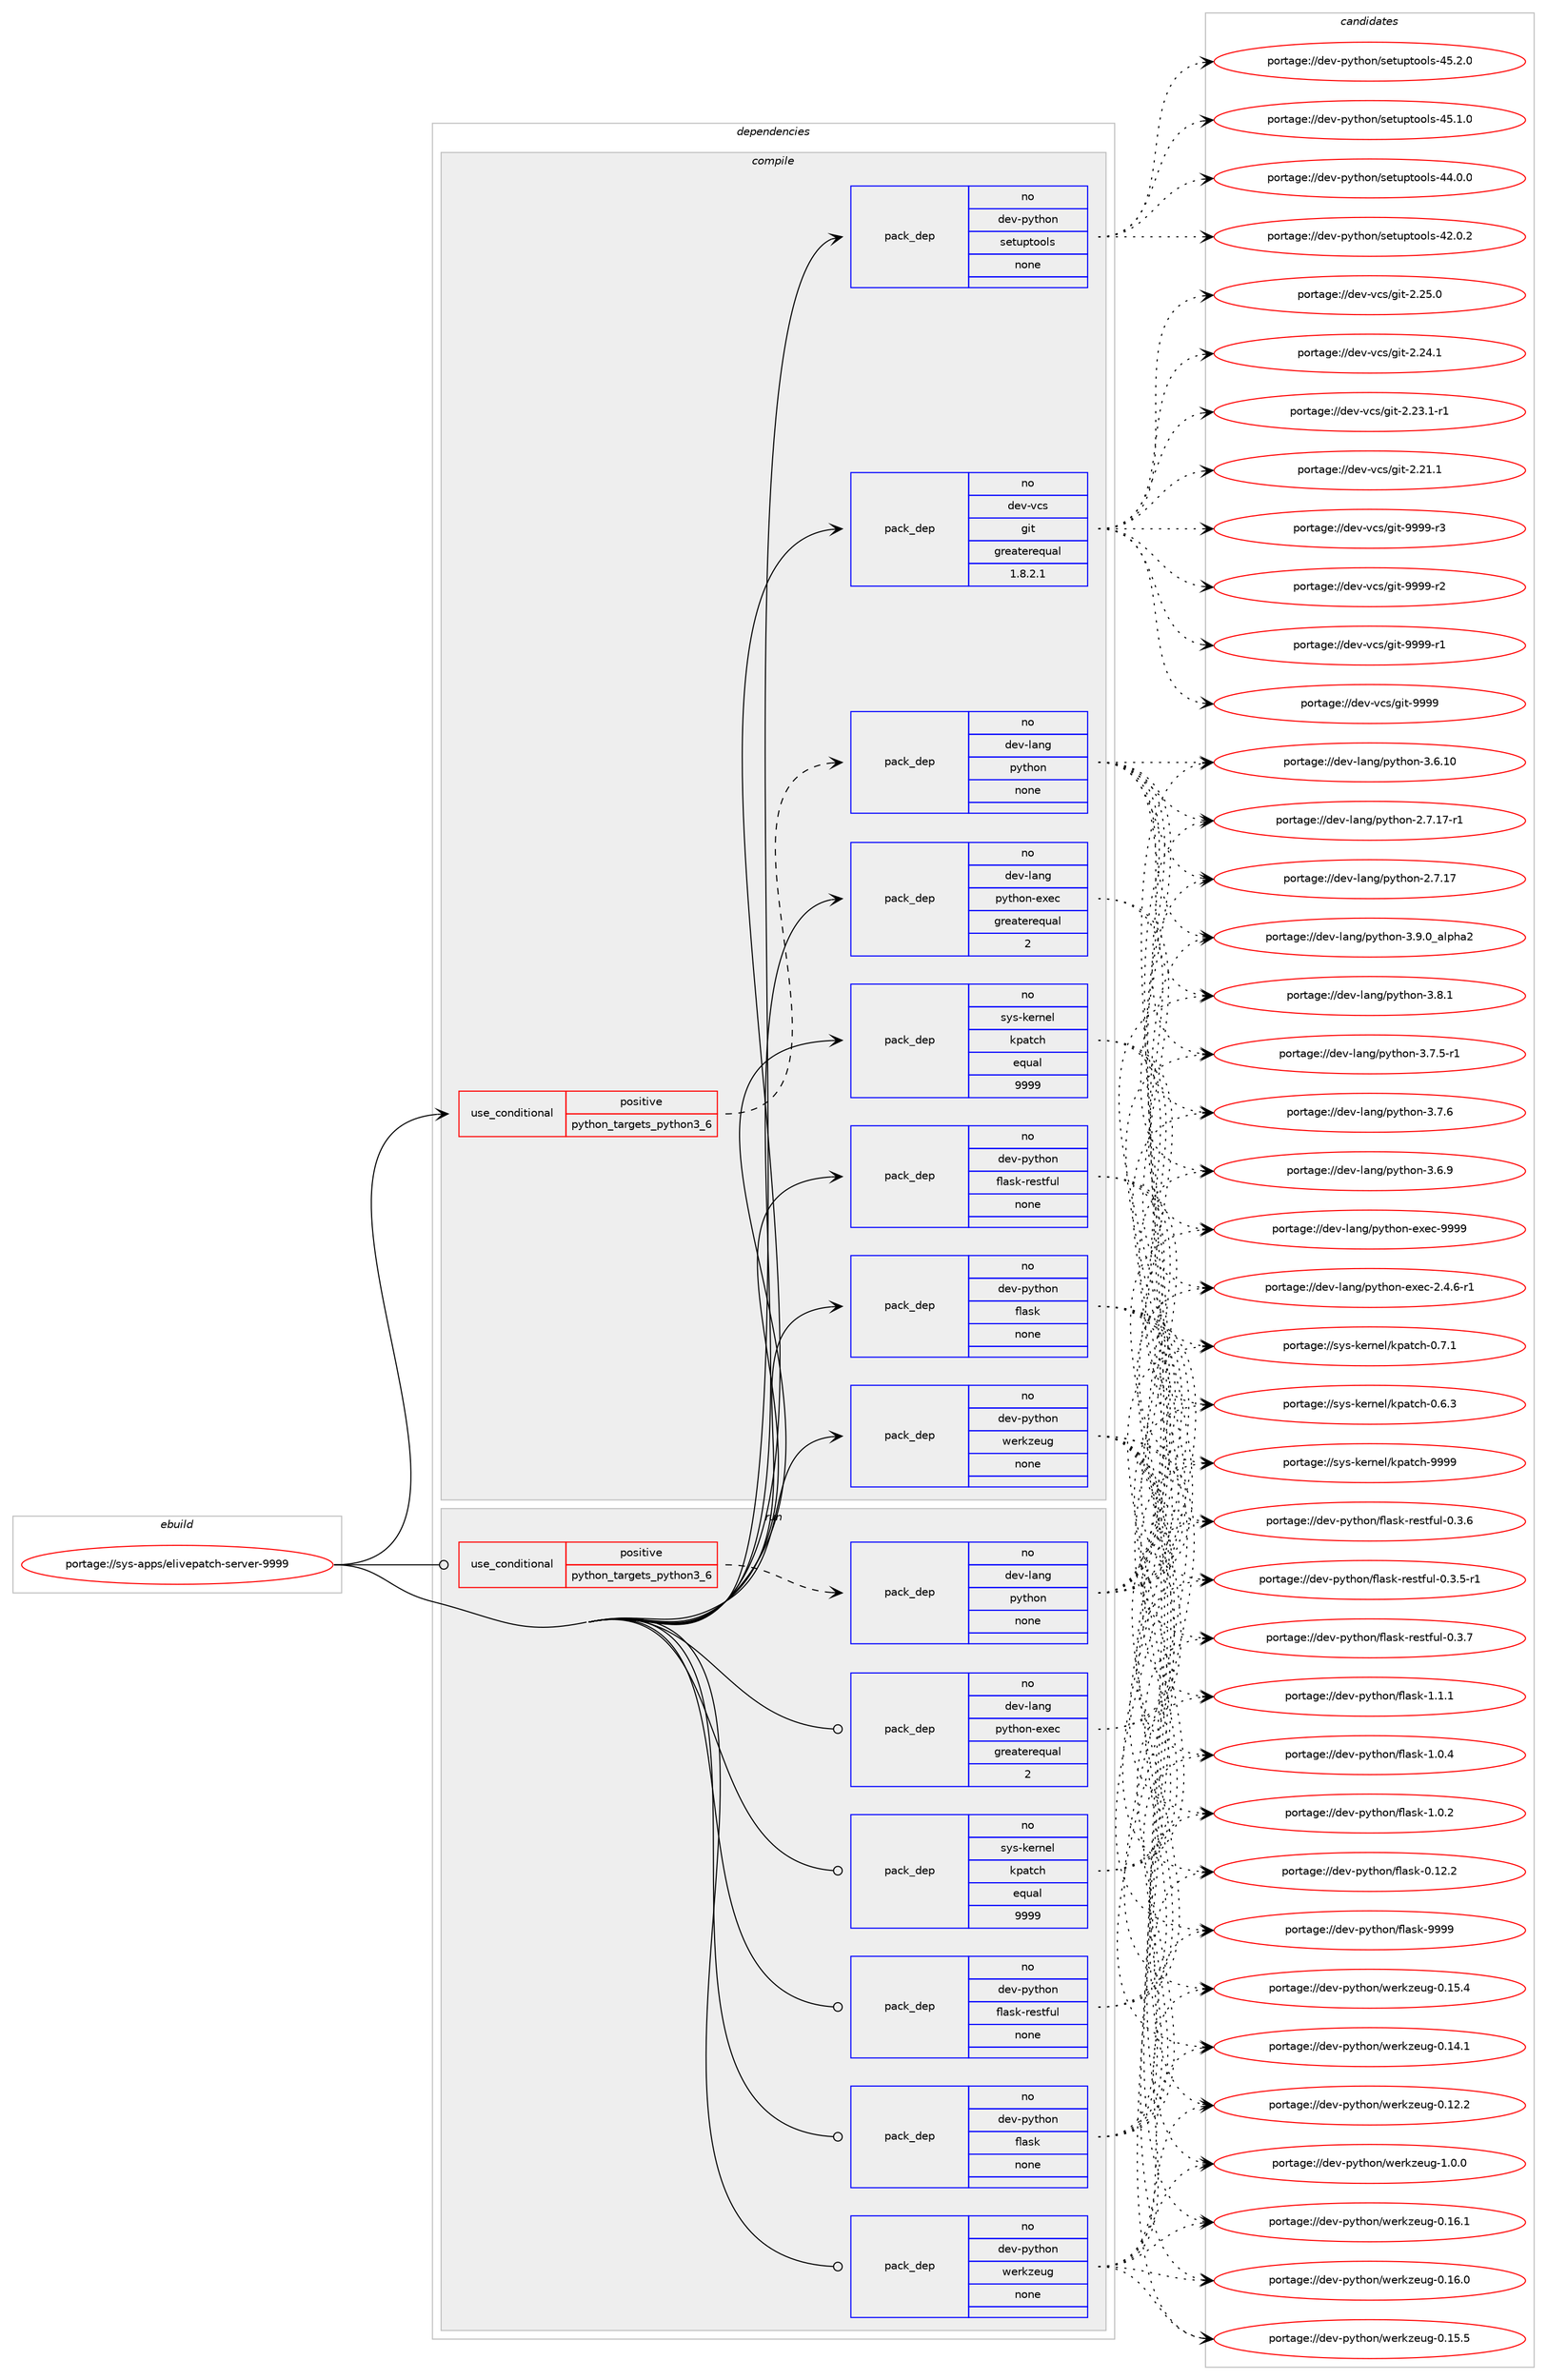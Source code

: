 digraph prolog {

# *************
# Graph options
# *************

newrank=true;
concentrate=true;
compound=true;
graph [rankdir=LR,fontname=Helvetica,fontsize=10,ranksep=1.5];#, ranksep=2.5, nodesep=0.2];
edge  [arrowhead=vee];
node  [fontname=Helvetica,fontsize=10];

# **********
# The ebuild
# **********

subgraph cluster_leftcol {
color=gray;
rank=same;
label=<<i>ebuild</i>>;
id [label="portage://sys-apps/elivepatch-server-9999", color=red, width=4, href="../sys-apps/elivepatch-server-9999.svg"];
}

# ****************
# The dependencies
# ****************

subgraph cluster_midcol {
color=gray;
label=<<i>dependencies</i>>;
subgraph cluster_compile {
fillcolor="#eeeeee";
style=filled;
label=<<i>compile</i>>;
subgraph cond15204 {
dependency69301 [label=<<TABLE BORDER="0" CELLBORDER="1" CELLSPACING="0" CELLPADDING="4"><TR><TD ROWSPAN="3" CELLPADDING="10">use_conditional</TD></TR><TR><TD>positive</TD></TR><TR><TD>python_targets_python3_6</TD></TR></TABLE>>, shape=none, color=red];
subgraph pack52738 {
dependency69302 [label=<<TABLE BORDER="0" CELLBORDER="1" CELLSPACING="0" CELLPADDING="4" WIDTH="220"><TR><TD ROWSPAN="6" CELLPADDING="30">pack_dep</TD></TR><TR><TD WIDTH="110">no</TD></TR><TR><TD>dev-lang</TD></TR><TR><TD>python</TD></TR><TR><TD>none</TD></TR><TR><TD></TD></TR></TABLE>>, shape=none, color=blue];
}
dependency69301:e -> dependency69302:w [weight=20,style="dashed",arrowhead="vee"];
}
id:e -> dependency69301:w [weight=20,style="solid",arrowhead="vee"];
subgraph pack52739 {
dependency69303 [label=<<TABLE BORDER="0" CELLBORDER="1" CELLSPACING="0" CELLPADDING="4" WIDTH="220"><TR><TD ROWSPAN="6" CELLPADDING="30">pack_dep</TD></TR><TR><TD WIDTH="110">no</TD></TR><TR><TD>dev-lang</TD></TR><TR><TD>python-exec</TD></TR><TR><TD>greaterequal</TD></TR><TR><TD>2</TD></TR></TABLE>>, shape=none, color=blue];
}
id:e -> dependency69303:w [weight=20,style="solid",arrowhead="vee"];
subgraph pack52740 {
dependency69304 [label=<<TABLE BORDER="0" CELLBORDER="1" CELLSPACING="0" CELLPADDING="4" WIDTH="220"><TR><TD ROWSPAN="6" CELLPADDING="30">pack_dep</TD></TR><TR><TD WIDTH="110">no</TD></TR><TR><TD>dev-python</TD></TR><TR><TD>flask</TD></TR><TR><TD>none</TD></TR><TR><TD></TD></TR></TABLE>>, shape=none, color=blue];
}
id:e -> dependency69304:w [weight=20,style="solid",arrowhead="vee"];
subgraph pack52741 {
dependency69305 [label=<<TABLE BORDER="0" CELLBORDER="1" CELLSPACING="0" CELLPADDING="4" WIDTH="220"><TR><TD ROWSPAN="6" CELLPADDING="30">pack_dep</TD></TR><TR><TD WIDTH="110">no</TD></TR><TR><TD>dev-python</TD></TR><TR><TD>flask-restful</TD></TR><TR><TD>none</TD></TR><TR><TD></TD></TR></TABLE>>, shape=none, color=blue];
}
id:e -> dependency69305:w [weight=20,style="solid",arrowhead="vee"];
subgraph pack52742 {
dependency69306 [label=<<TABLE BORDER="0" CELLBORDER="1" CELLSPACING="0" CELLPADDING="4" WIDTH="220"><TR><TD ROWSPAN="6" CELLPADDING="30">pack_dep</TD></TR><TR><TD WIDTH="110">no</TD></TR><TR><TD>dev-python</TD></TR><TR><TD>setuptools</TD></TR><TR><TD>none</TD></TR><TR><TD></TD></TR></TABLE>>, shape=none, color=blue];
}
id:e -> dependency69306:w [weight=20,style="solid",arrowhead="vee"];
subgraph pack52743 {
dependency69307 [label=<<TABLE BORDER="0" CELLBORDER="1" CELLSPACING="0" CELLPADDING="4" WIDTH="220"><TR><TD ROWSPAN="6" CELLPADDING="30">pack_dep</TD></TR><TR><TD WIDTH="110">no</TD></TR><TR><TD>dev-python</TD></TR><TR><TD>werkzeug</TD></TR><TR><TD>none</TD></TR><TR><TD></TD></TR></TABLE>>, shape=none, color=blue];
}
id:e -> dependency69307:w [weight=20,style="solid",arrowhead="vee"];
subgraph pack52744 {
dependency69308 [label=<<TABLE BORDER="0" CELLBORDER="1" CELLSPACING="0" CELLPADDING="4" WIDTH="220"><TR><TD ROWSPAN="6" CELLPADDING="30">pack_dep</TD></TR><TR><TD WIDTH="110">no</TD></TR><TR><TD>dev-vcs</TD></TR><TR><TD>git</TD></TR><TR><TD>greaterequal</TD></TR><TR><TD>1.8.2.1</TD></TR></TABLE>>, shape=none, color=blue];
}
id:e -> dependency69308:w [weight=20,style="solid",arrowhead="vee"];
subgraph pack52745 {
dependency69309 [label=<<TABLE BORDER="0" CELLBORDER="1" CELLSPACING="0" CELLPADDING="4" WIDTH="220"><TR><TD ROWSPAN="6" CELLPADDING="30">pack_dep</TD></TR><TR><TD WIDTH="110">no</TD></TR><TR><TD>sys-kernel</TD></TR><TR><TD>kpatch</TD></TR><TR><TD>equal</TD></TR><TR><TD>9999</TD></TR></TABLE>>, shape=none, color=blue];
}
id:e -> dependency69309:w [weight=20,style="solid",arrowhead="vee"];
}
subgraph cluster_compileandrun {
fillcolor="#eeeeee";
style=filled;
label=<<i>compile and run</i>>;
}
subgraph cluster_run {
fillcolor="#eeeeee";
style=filled;
label=<<i>run</i>>;
subgraph cond15205 {
dependency69310 [label=<<TABLE BORDER="0" CELLBORDER="1" CELLSPACING="0" CELLPADDING="4"><TR><TD ROWSPAN="3" CELLPADDING="10">use_conditional</TD></TR><TR><TD>positive</TD></TR><TR><TD>python_targets_python3_6</TD></TR></TABLE>>, shape=none, color=red];
subgraph pack52746 {
dependency69311 [label=<<TABLE BORDER="0" CELLBORDER="1" CELLSPACING="0" CELLPADDING="4" WIDTH="220"><TR><TD ROWSPAN="6" CELLPADDING="30">pack_dep</TD></TR><TR><TD WIDTH="110">no</TD></TR><TR><TD>dev-lang</TD></TR><TR><TD>python</TD></TR><TR><TD>none</TD></TR><TR><TD></TD></TR></TABLE>>, shape=none, color=blue];
}
dependency69310:e -> dependency69311:w [weight=20,style="dashed",arrowhead="vee"];
}
id:e -> dependency69310:w [weight=20,style="solid",arrowhead="odot"];
subgraph pack52747 {
dependency69312 [label=<<TABLE BORDER="0" CELLBORDER="1" CELLSPACING="0" CELLPADDING="4" WIDTH="220"><TR><TD ROWSPAN="6" CELLPADDING="30">pack_dep</TD></TR><TR><TD WIDTH="110">no</TD></TR><TR><TD>dev-lang</TD></TR><TR><TD>python-exec</TD></TR><TR><TD>greaterequal</TD></TR><TR><TD>2</TD></TR></TABLE>>, shape=none, color=blue];
}
id:e -> dependency69312:w [weight=20,style="solid",arrowhead="odot"];
subgraph pack52748 {
dependency69313 [label=<<TABLE BORDER="0" CELLBORDER="1" CELLSPACING="0" CELLPADDING="4" WIDTH="220"><TR><TD ROWSPAN="6" CELLPADDING="30">pack_dep</TD></TR><TR><TD WIDTH="110">no</TD></TR><TR><TD>dev-python</TD></TR><TR><TD>flask</TD></TR><TR><TD>none</TD></TR><TR><TD></TD></TR></TABLE>>, shape=none, color=blue];
}
id:e -> dependency69313:w [weight=20,style="solid",arrowhead="odot"];
subgraph pack52749 {
dependency69314 [label=<<TABLE BORDER="0" CELLBORDER="1" CELLSPACING="0" CELLPADDING="4" WIDTH="220"><TR><TD ROWSPAN="6" CELLPADDING="30">pack_dep</TD></TR><TR><TD WIDTH="110">no</TD></TR><TR><TD>dev-python</TD></TR><TR><TD>flask-restful</TD></TR><TR><TD>none</TD></TR><TR><TD></TD></TR></TABLE>>, shape=none, color=blue];
}
id:e -> dependency69314:w [weight=20,style="solid",arrowhead="odot"];
subgraph pack52750 {
dependency69315 [label=<<TABLE BORDER="0" CELLBORDER="1" CELLSPACING="0" CELLPADDING="4" WIDTH="220"><TR><TD ROWSPAN="6" CELLPADDING="30">pack_dep</TD></TR><TR><TD WIDTH="110">no</TD></TR><TR><TD>dev-python</TD></TR><TR><TD>werkzeug</TD></TR><TR><TD>none</TD></TR><TR><TD></TD></TR></TABLE>>, shape=none, color=blue];
}
id:e -> dependency69315:w [weight=20,style="solid",arrowhead="odot"];
subgraph pack52751 {
dependency69316 [label=<<TABLE BORDER="0" CELLBORDER="1" CELLSPACING="0" CELLPADDING="4" WIDTH="220"><TR><TD ROWSPAN="6" CELLPADDING="30">pack_dep</TD></TR><TR><TD WIDTH="110">no</TD></TR><TR><TD>sys-kernel</TD></TR><TR><TD>kpatch</TD></TR><TR><TD>equal</TD></TR><TR><TD>9999</TD></TR></TABLE>>, shape=none, color=blue];
}
id:e -> dependency69316:w [weight=20,style="solid",arrowhead="odot"];
}
}

# **************
# The candidates
# **************

subgraph cluster_choices {
rank=same;
color=gray;
label=<<i>candidates</i>>;

subgraph choice52738 {
color=black;
nodesep=1;
choice10010111845108971101034711212111610411111045514657464895971081121049750 [label="portage://dev-lang/python-3.9.0_alpha2", color=red, width=4,href="../dev-lang/python-3.9.0_alpha2.svg"];
choice100101118451089711010347112121116104111110455146564649 [label="portage://dev-lang/python-3.8.1", color=red, width=4,href="../dev-lang/python-3.8.1.svg"];
choice100101118451089711010347112121116104111110455146554654 [label="portage://dev-lang/python-3.7.6", color=red, width=4,href="../dev-lang/python-3.7.6.svg"];
choice1001011184510897110103471121211161041111104551465546534511449 [label="portage://dev-lang/python-3.7.5-r1", color=red, width=4,href="../dev-lang/python-3.7.5-r1.svg"];
choice100101118451089711010347112121116104111110455146544657 [label="portage://dev-lang/python-3.6.9", color=red, width=4,href="../dev-lang/python-3.6.9.svg"];
choice10010111845108971101034711212111610411111045514654464948 [label="portage://dev-lang/python-3.6.10", color=red, width=4,href="../dev-lang/python-3.6.10.svg"];
choice100101118451089711010347112121116104111110455046554649554511449 [label="portage://dev-lang/python-2.7.17-r1", color=red, width=4,href="../dev-lang/python-2.7.17-r1.svg"];
choice10010111845108971101034711212111610411111045504655464955 [label="portage://dev-lang/python-2.7.17", color=red, width=4,href="../dev-lang/python-2.7.17.svg"];
dependency69302:e -> choice10010111845108971101034711212111610411111045514657464895971081121049750:w [style=dotted,weight="100"];
dependency69302:e -> choice100101118451089711010347112121116104111110455146564649:w [style=dotted,weight="100"];
dependency69302:e -> choice100101118451089711010347112121116104111110455146554654:w [style=dotted,weight="100"];
dependency69302:e -> choice1001011184510897110103471121211161041111104551465546534511449:w [style=dotted,weight="100"];
dependency69302:e -> choice100101118451089711010347112121116104111110455146544657:w [style=dotted,weight="100"];
dependency69302:e -> choice10010111845108971101034711212111610411111045514654464948:w [style=dotted,weight="100"];
dependency69302:e -> choice100101118451089711010347112121116104111110455046554649554511449:w [style=dotted,weight="100"];
dependency69302:e -> choice10010111845108971101034711212111610411111045504655464955:w [style=dotted,weight="100"];
}
subgraph choice52739 {
color=black;
nodesep=1;
choice10010111845108971101034711212111610411111045101120101994557575757 [label="portage://dev-lang/python-exec-9999", color=red, width=4,href="../dev-lang/python-exec-9999.svg"];
choice10010111845108971101034711212111610411111045101120101994550465246544511449 [label="portage://dev-lang/python-exec-2.4.6-r1", color=red, width=4,href="../dev-lang/python-exec-2.4.6-r1.svg"];
dependency69303:e -> choice10010111845108971101034711212111610411111045101120101994557575757:w [style=dotted,weight="100"];
dependency69303:e -> choice10010111845108971101034711212111610411111045101120101994550465246544511449:w [style=dotted,weight="100"];
}
subgraph choice52740 {
color=black;
nodesep=1;
choice1001011184511212111610411111047102108971151074557575757 [label="portage://dev-python/flask-9999", color=red, width=4,href="../dev-python/flask-9999.svg"];
choice100101118451121211161041111104710210897115107454946494649 [label="portage://dev-python/flask-1.1.1", color=red, width=4,href="../dev-python/flask-1.1.1.svg"];
choice100101118451121211161041111104710210897115107454946484652 [label="portage://dev-python/flask-1.0.4", color=red, width=4,href="../dev-python/flask-1.0.4.svg"];
choice100101118451121211161041111104710210897115107454946484650 [label="portage://dev-python/flask-1.0.2", color=red, width=4,href="../dev-python/flask-1.0.2.svg"];
choice10010111845112121116104111110471021089711510745484649504650 [label="portage://dev-python/flask-0.12.2", color=red, width=4,href="../dev-python/flask-0.12.2.svg"];
dependency69304:e -> choice1001011184511212111610411111047102108971151074557575757:w [style=dotted,weight="100"];
dependency69304:e -> choice100101118451121211161041111104710210897115107454946494649:w [style=dotted,weight="100"];
dependency69304:e -> choice100101118451121211161041111104710210897115107454946484652:w [style=dotted,weight="100"];
dependency69304:e -> choice100101118451121211161041111104710210897115107454946484650:w [style=dotted,weight="100"];
dependency69304:e -> choice10010111845112121116104111110471021089711510745484649504650:w [style=dotted,weight="100"];
}
subgraph choice52741 {
color=black;
nodesep=1;
choice10010111845112121116104111110471021089711510745114101115116102117108454846514655 [label="portage://dev-python/flask-restful-0.3.7", color=red, width=4,href="../dev-python/flask-restful-0.3.7.svg"];
choice10010111845112121116104111110471021089711510745114101115116102117108454846514654 [label="portage://dev-python/flask-restful-0.3.6", color=red, width=4,href="../dev-python/flask-restful-0.3.6.svg"];
choice100101118451121211161041111104710210897115107451141011151161021171084548465146534511449 [label="portage://dev-python/flask-restful-0.3.5-r1", color=red, width=4,href="../dev-python/flask-restful-0.3.5-r1.svg"];
dependency69305:e -> choice10010111845112121116104111110471021089711510745114101115116102117108454846514655:w [style=dotted,weight="100"];
dependency69305:e -> choice10010111845112121116104111110471021089711510745114101115116102117108454846514654:w [style=dotted,weight="100"];
dependency69305:e -> choice100101118451121211161041111104710210897115107451141011151161021171084548465146534511449:w [style=dotted,weight="100"];
}
subgraph choice52742 {
color=black;
nodesep=1;
choice100101118451121211161041111104711510111611711211611111110811545525346504648 [label="portage://dev-python/setuptools-45.2.0", color=red, width=4,href="../dev-python/setuptools-45.2.0.svg"];
choice100101118451121211161041111104711510111611711211611111110811545525346494648 [label="portage://dev-python/setuptools-45.1.0", color=red, width=4,href="../dev-python/setuptools-45.1.0.svg"];
choice100101118451121211161041111104711510111611711211611111110811545525246484648 [label="portage://dev-python/setuptools-44.0.0", color=red, width=4,href="../dev-python/setuptools-44.0.0.svg"];
choice100101118451121211161041111104711510111611711211611111110811545525046484650 [label="portage://dev-python/setuptools-42.0.2", color=red, width=4,href="../dev-python/setuptools-42.0.2.svg"];
dependency69306:e -> choice100101118451121211161041111104711510111611711211611111110811545525346504648:w [style=dotted,weight="100"];
dependency69306:e -> choice100101118451121211161041111104711510111611711211611111110811545525346494648:w [style=dotted,weight="100"];
dependency69306:e -> choice100101118451121211161041111104711510111611711211611111110811545525246484648:w [style=dotted,weight="100"];
dependency69306:e -> choice100101118451121211161041111104711510111611711211611111110811545525046484650:w [style=dotted,weight="100"];
}
subgraph choice52743 {
color=black;
nodesep=1;
choice1001011184511212111610411111047119101114107122101117103454946484648 [label="portage://dev-python/werkzeug-1.0.0", color=red, width=4,href="../dev-python/werkzeug-1.0.0.svg"];
choice100101118451121211161041111104711910111410712210111710345484649544649 [label="portage://dev-python/werkzeug-0.16.1", color=red, width=4,href="../dev-python/werkzeug-0.16.1.svg"];
choice100101118451121211161041111104711910111410712210111710345484649544648 [label="portage://dev-python/werkzeug-0.16.0", color=red, width=4,href="../dev-python/werkzeug-0.16.0.svg"];
choice100101118451121211161041111104711910111410712210111710345484649534653 [label="portage://dev-python/werkzeug-0.15.5", color=red, width=4,href="../dev-python/werkzeug-0.15.5.svg"];
choice100101118451121211161041111104711910111410712210111710345484649534652 [label="portage://dev-python/werkzeug-0.15.4", color=red, width=4,href="../dev-python/werkzeug-0.15.4.svg"];
choice100101118451121211161041111104711910111410712210111710345484649524649 [label="portage://dev-python/werkzeug-0.14.1", color=red, width=4,href="../dev-python/werkzeug-0.14.1.svg"];
choice100101118451121211161041111104711910111410712210111710345484649504650 [label="portage://dev-python/werkzeug-0.12.2", color=red, width=4,href="../dev-python/werkzeug-0.12.2.svg"];
dependency69307:e -> choice1001011184511212111610411111047119101114107122101117103454946484648:w [style=dotted,weight="100"];
dependency69307:e -> choice100101118451121211161041111104711910111410712210111710345484649544649:w [style=dotted,weight="100"];
dependency69307:e -> choice100101118451121211161041111104711910111410712210111710345484649544648:w [style=dotted,weight="100"];
dependency69307:e -> choice100101118451121211161041111104711910111410712210111710345484649534653:w [style=dotted,weight="100"];
dependency69307:e -> choice100101118451121211161041111104711910111410712210111710345484649534652:w [style=dotted,weight="100"];
dependency69307:e -> choice100101118451121211161041111104711910111410712210111710345484649524649:w [style=dotted,weight="100"];
dependency69307:e -> choice100101118451121211161041111104711910111410712210111710345484649504650:w [style=dotted,weight="100"];
}
subgraph choice52744 {
color=black;
nodesep=1;
choice10010111845118991154710310511645575757574511451 [label="portage://dev-vcs/git-9999-r3", color=red, width=4,href="../dev-vcs/git-9999-r3.svg"];
choice10010111845118991154710310511645575757574511450 [label="portage://dev-vcs/git-9999-r2", color=red, width=4,href="../dev-vcs/git-9999-r2.svg"];
choice10010111845118991154710310511645575757574511449 [label="portage://dev-vcs/git-9999-r1", color=red, width=4,href="../dev-vcs/git-9999-r1.svg"];
choice1001011184511899115471031051164557575757 [label="portage://dev-vcs/git-9999", color=red, width=4,href="../dev-vcs/git-9999.svg"];
choice10010111845118991154710310511645504650534648 [label="portage://dev-vcs/git-2.25.0", color=red, width=4,href="../dev-vcs/git-2.25.0.svg"];
choice10010111845118991154710310511645504650524649 [label="portage://dev-vcs/git-2.24.1", color=red, width=4,href="../dev-vcs/git-2.24.1.svg"];
choice100101118451189911547103105116455046505146494511449 [label="portage://dev-vcs/git-2.23.1-r1", color=red, width=4,href="../dev-vcs/git-2.23.1-r1.svg"];
choice10010111845118991154710310511645504650494649 [label="portage://dev-vcs/git-2.21.1", color=red, width=4,href="../dev-vcs/git-2.21.1.svg"];
dependency69308:e -> choice10010111845118991154710310511645575757574511451:w [style=dotted,weight="100"];
dependency69308:e -> choice10010111845118991154710310511645575757574511450:w [style=dotted,weight="100"];
dependency69308:e -> choice10010111845118991154710310511645575757574511449:w [style=dotted,weight="100"];
dependency69308:e -> choice1001011184511899115471031051164557575757:w [style=dotted,weight="100"];
dependency69308:e -> choice10010111845118991154710310511645504650534648:w [style=dotted,weight="100"];
dependency69308:e -> choice10010111845118991154710310511645504650524649:w [style=dotted,weight="100"];
dependency69308:e -> choice100101118451189911547103105116455046505146494511449:w [style=dotted,weight="100"];
dependency69308:e -> choice10010111845118991154710310511645504650494649:w [style=dotted,weight="100"];
}
subgraph choice52745 {
color=black;
nodesep=1;
choice115121115451071011141101011084710711297116991044557575757 [label="portage://sys-kernel/kpatch-9999", color=red, width=4,href="../sys-kernel/kpatch-9999.svg"];
choice11512111545107101114110101108471071129711699104454846554649 [label="portage://sys-kernel/kpatch-0.7.1", color=red, width=4,href="../sys-kernel/kpatch-0.7.1.svg"];
choice11512111545107101114110101108471071129711699104454846544651 [label="portage://sys-kernel/kpatch-0.6.3", color=red, width=4,href="../sys-kernel/kpatch-0.6.3.svg"];
dependency69309:e -> choice115121115451071011141101011084710711297116991044557575757:w [style=dotted,weight="100"];
dependency69309:e -> choice11512111545107101114110101108471071129711699104454846554649:w [style=dotted,weight="100"];
dependency69309:e -> choice11512111545107101114110101108471071129711699104454846544651:w [style=dotted,weight="100"];
}
subgraph choice52746 {
color=black;
nodesep=1;
choice10010111845108971101034711212111610411111045514657464895971081121049750 [label="portage://dev-lang/python-3.9.0_alpha2", color=red, width=4,href="../dev-lang/python-3.9.0_alpha2.svg"];
choice100101118451089711010347112121116104111110455146564649 [label="portage://dev-lang/python-3.8.1", color=red, width=4,href="../dev-lang/python-3.8.1.svg"];
choice100101118451089711010347112121116104111110455146554654 [label="portage://dev-lang/python-3.7.6", color=red, width=4,href="../dev-lang/python-3.7.6.svg"];
choice1001011184510897110103471121211161041111104551465546534511449 [label="portage://dev-lang/python-3.7.5-r1", color=red, width=4,href="../dev-lang/python-3.7.5-r1.svg"];
choice100101118451089711010347112121116104111110455146544657 [label="portage://dev-lang/python-3.6.9", color=red, width=4,href="../dev-lang/python-3.6.9.svg"];
choice10010111845108971101034711212111610411111045514654464948 [label="portage://dev-lang/python-3.6.10", color=red, width=4,href="../dev-lang/python-3.6.10.svg"];
choice100101118451089711010347112121116104111110455046554649554511449 [label="portage://dev-lang/python-2.7.17-r1", color=red, width=4,href="../dev-lang/python-2.7.17-r1.svg"];
choice10010111845108971101034711212111610411111045504655464955 [label="portage://dev-lang/python-2.7.17", color=red, width=4,href="../dev-lang/python-2.7.17.svg"];
dependency69311:e -> choice10010111845108971101034711212111610411111045514657464895971081121049750:w [style=dotted,weight="100"];
dependency69311:e -> choice100101118451089711010347112121116104111110455146564649:w [style=dotted,weight="100"];
dependency69311:e -> choice100101118451089711010347112121116104111110455146554654:w [style=dotted,weight="100"];
dependency69311:e -> choice1001011184510897110103471121211161041111104551465546534511449:w [style=dotted,weight="100"];
dependency69311:e -> choice100101118451089711010347112121116104111110455146544657:w [style=dotted,weight="100"];
dependency69311:e -> choice10010111845108971101034711212111610411111045514654464948:w [style=dotted,weight="100"];
dependency69311:e -> choice100101118451089711010347112121116104111110455046554649554511449:w [style=dotted,weight="100"];
dependency69311:e -> choice10010111845108971101034711212111610411111045504655464955:w [style=dotted,weight="100"];
}
subgraph choice52747 {
color=black;
nodesep=1;
choice10010111845108971101034711212111610411111045101120101994557575757 [label="portage://dev-lang/python-exec-9999", color=red, width=4,href="../dev-lang/python-exec-9999.svg"];
choice10010111845108971101034711212111610411111045101120101994550465246544511449 [label="portage://dev-lang/python-exec-2.4.6-r1", color=red, width=4,href="../dev-lang/python-exec-2.4.6-r1.svg"];
dependency69312:e -> choice10010111845108971101034711212111610411111045101120101994557575757:w [style=dotted,weight="100"];
dependency69312:e -> choice10010111845108971101034711212111610411111045101120101994550465246544511449:w [style=dotted,weight="100"];
}
subgraph choice52748 {
color=black;
nodesep=1;
choice1001011184511212111610411111047102108971151074557575757 [label="portage://dev-python/flask-9999", color=red, width=4,href="../dev-python/flask-9999.svg"];
choice100101118451121211161041111104710210897115107454946494649 [label="portage://dev-python/flask-1.1.1", color=red, width=4,href="../dev-python/flask-1.1.1.svg"];
choice100101118451121211161041111104710210897115107454946484652 [label="portage://dev-python/flask-1.0.4", color=red, width=4,href="../dev-python/flask-1.0.4.svg"];
choice100101118451121211161041111104710210897115107454946484650 [label="portage://dev-python/flask-1.0.2", color=red, width=4,href="../dev-python/flask-1.0.2.svg"];
choice10010111845112121116104111110471021089711510745484649504650 [label="portage://dev-python/flask-0.12.2", color=red, width=4,href="../dev-python/flask-0.12.2.svg"];
dependency69313:e -> choice1001011184511212111610411111047102108971151074557575757:w [style=dotted,weight="100"];
dependency69313:e -> choice100101118451121211161041111104710210897115107454946494649:w [style=dotted,weight="100"];
dependency69313:e -> choice100101118451121211161041111104710210897115107454946484652:w [style=dotted,weight="100"];
dependency69313:e -> choice100101118451121211161041111104710210897115107454946484650:w [style=dotted,weight="100"];
dependency69313:e -> choice10010111845112121116104111110471021089711510745484649504650:w [style=dotted,weight="100"];
}
subgraph choice52749 {
color=black;
nodesep=1;
choice10010111845112121116104111110471021089711510745114101115116102117108454846514655 [label="portage://dev-python/flask-restful-0.3.7", color=red, width=4,href="../dev-python/flask-restful-0.3.7.svg"];
choice10010111845112121116104111110471021089711510745114101115116102117108454846514654 [label="portage://dev-python/flask-restful-0.3.6", color=red, width=4,href="../dev-python/flask-restful-0.3.6.svg"];
choice100101118451121211161041111104710210897115107451141011151161021171084548465146534511449 [label="portage://dev-python/flask-restful-0.3.5-r1", color=red, width=4,href="../dev-python/flask-restful-0.3.5-r1.svg"];
dependency69314:e -> choice10010111845112121116104111110471021089711510745114101115116102117108454846514655:w [style=dotted,weight="100"];
dependency69314:e -> choice10010111845112121116104111110471021089711510745114101115116102117108454846514654:w [style=dotted,weight="100"];
dependency69314:e -> choice100101118451121211161041111104710210897115107451141011151161021171084548465146534511449:w [style=dotted,weight="100"];
}
subgraph choice52750 {
color=black;
nodesep=1;
choice1001011184511212111610411111047119101114107122101117103454946484648 [label="portage://dev-python/werkzeug-1.0.0", color=red, width=4,href="../dev-python/werkzeug-1.0.0.svg"];
choice100101118451121211161041111104711910111410712210111710345484649544649 [label="portage://dev-python/werkzeug-0.16.1", color=red, width=4,href="../dev-python/werkzeug-0.16.1.svg"];
choice100101118451121211161041111104711910111410712210111710345484649544648 [label="portage://dev-python/werkzeug-0.16.0", color=red, width=4,href="../dev-python/werkzeug-0.16.0.svg"];
choice100101118451121211161041111104711910111410712210111710345484649534653 [label="portage://dev-python/werkzeug-0.15.5", color=red, width=4,href="../dev-python/werkzeug-0.15.5.svg"];
choice100101118451121211161041111104711910111410712210111710345484649534652 [label="portage://dev-python/werkzeug-0.15.4", color=red, width=4,href="../dev-python/werkzeug-0.15.4.svg"];
choice100101118451121211161041111104711910111410712210111710345484649524649 [label="portage://dev-python/werkzeug-0.14.1", color=red, width=4,href="../dev-python/werkzeug-0.14.1.svg"];
choice100101118451121211161041111104711910111410712210111710345484649504650 [label="portage://dev-python/werkzeug-0.12.2", color=red, width=4,href="../dev-python/werkzeug-0.12.2.svg"];
dependency69315:e -> choice1001011184511212111610411111047119101114107122101117103454946484648:w [style=dotted,weight="100"];
dependency69315:e -> choice100101118451121211161041111104711910111410712210111710345484649544649:w [style=dotted,weight="100"];
dependency69315:e -> choice100101118451121211161041111104711910111410712210111710345484649544648:w [style=dotted,weight="100"];
dependency69315:e -> choice100101118451121211161041111104711910111410712210111710345484649534653:w [style=dotted,weight="100"];
dependency69315:e -> choice100101118451121211161041111104711910111410712210111710345484649534652:w [style=dotted,weight="100"];
dependency69315:e -> choice100101118451121211161041111104711910111410712210111710345484649524649:w [style=dotted,weight="100"];
dependency69315:e -> choice100101118451121211161041111104711910111410712210111710345484649504650:w [style=dotted,weight="100"];
}
subgraph choice52751 {
color=black;
nodesep=1;
choice115121115451071011141101011084710711297116991044557575757 [label="portage://sys-kernel/kpatch-9999", color=red, width=4,href="../sys-kernel/kpatch-9999.svg"];
choice11512111545107101114110101108471071129711699104454846554649 [label="portage://sys-kernel/kpatch-0.7.1", color=red, width=4,href="../sys-kernel/kpatch-0.7.1.svg"];
choice11512111545107101114110101108471071129711699104454846544651 [label="portage://sys-kernel/kpatch-0.6.3", color=red, width=4,href="../sys-kernel/kpatch-0.6.3.svg"];
dependency69316:e -> choice115121115451071011141101011084710711297116991044557575757:w [style=dotted,weight="100"];
dependency69316:e -> choice11512111545107101114110101108471071129711699104454846554649:w [style=dotted,weight="100"];
dependency69316:e -> choice11512111545107101114110101108471071129711699104454846544651:w [style=dotted,weight="100"];
}
}

}
